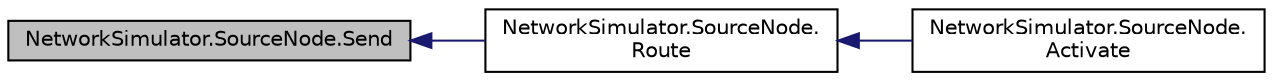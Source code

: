 digraph "NetworkSimulator.SourceNode.Send"
{
  edge [fontname="Helvetica",fontsize="10",labelfontname="Helvetica",labelfontsize="10"];
  node [fontname="Helvetica",fontsize="10",shape=record];
  rankdir="LR";
  Node1 [label="NetworkSimulator.SourceNode.Send",height=0.2,width=0.4,color="black", fillcolor="grey75", style="filled", fontcolor="black"];
  Node1 -> Node2 [dir="back",color="midnightblue",fontsize="10",style="solid",fontname="Helvetica"];
  Node2 [label="NetworkSimulator.SourceNode.\lRoute",height=0.2,width=0.4,color="black", fillcolor="white", style="filled",URL="$class_network_simulator_1_1_source_node.html#a459050a9d3f549d88bcd761d90f9aa70",tooltip="Отправяляет требование из источника по сети "];
  Node2 -> Node3 [dir="back",color="midnightblue",fontsize="10",style="solid",fontname="Helvetica"];
  Node3 [label="NetworkSimulator.SourceNode.\lActivate",height=0.2,width=0.4,color="black", fillcolor="white", style="filled",URL="$class_network_simulator_1_1_source_node.html#ac57d1b9f996720128fc9c5ec08bf95da",tooltip="Передача управления источнику "];
}
